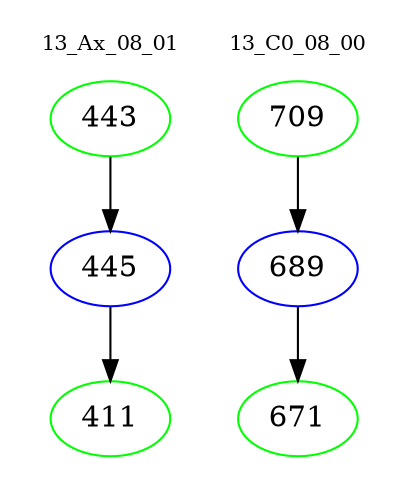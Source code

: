 digraph{
subgraph cluster_0 {
color = white
label = "13_Ax_08_01";
fontsize=10;
T0_443 [label="443", color="green"]
T0_443 -> T0_445 [color="black"]
T0_445 [label="445", color="blue"]
T0_445 -> T0_411 [color="black"]
T0_411 [label="411", color="green"]
}
subgraph cluster_1 {
color = white
label = "13_C0_08_00";
fontsize=10;
T1_709 [label="709", color="green"]
T1_709 -> T1_689 [color="black"]
T1_689 [label="689", color="blue"]
T1_689 -> T1_671 [color="black"]
T1_671 [label="671", color="green"]
}
}
